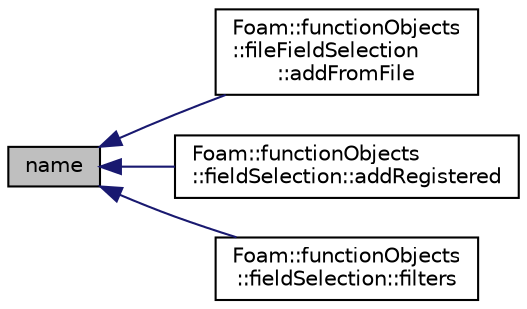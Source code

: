 digraph "name"
{
  bgcolor="transparent";
  edge [fontname="Helvetica",fontsize="10",labelfontname="Helvetica",labelfontsize="10"];
  node [fontname="Helvetica",fontsize="10",shape=record];
  rankdir="LR";
  Node1 [label="name",height=0.2,width=0.4,color="black", fillcolor="grey75", style="filled" fontcolor="black"];
  Node1 -> Node2 [dir="back",color="midnightblue",fontsize="10",style="solid",fontname="Helvetica"];
  Node2 [label="Foam::functionObjects\l::fileFieldSelection\l::addFromFile",height=0.2,width=0.4,color="black",URL="$classFoam_1_1functionObjects_1_1fileFieldSelection.html#aa1eb7d714b28b59028d8098314274ba7",tooltip="Add objects of a given type. "];
  Node1 -> Node3 [dir="back",color="midnightblue",fontsize="10",style="solid",fontname="Helvetica"];
  Node3 [label="Foam::functionObjects\l::fieldSelection::addRegistered",height=0.2,width=0.4,color="black",URL="$classFoam_1_1functionObjects_1_1fieldSelection.html#abdfc74da0a6d0a10db7f79e11560da74",tooltip="Add registered objects of a given type. "];
  Node1 -> Node4 [dir="back",color="midnightblue",fontsize="10",style="solid",fontname="Helvetica"];
  Node4 [label="Foam::functionObjects\l::fieldSelection::filters",height=0.2,width=0.4,color="black",URL="$classFoam_1_1functionObjects_1_1fieldSelection.html#a5d7fa67344a470e11b0d5b0c6deaa6da",tooltip="Return the cuurent filters. "];
}
